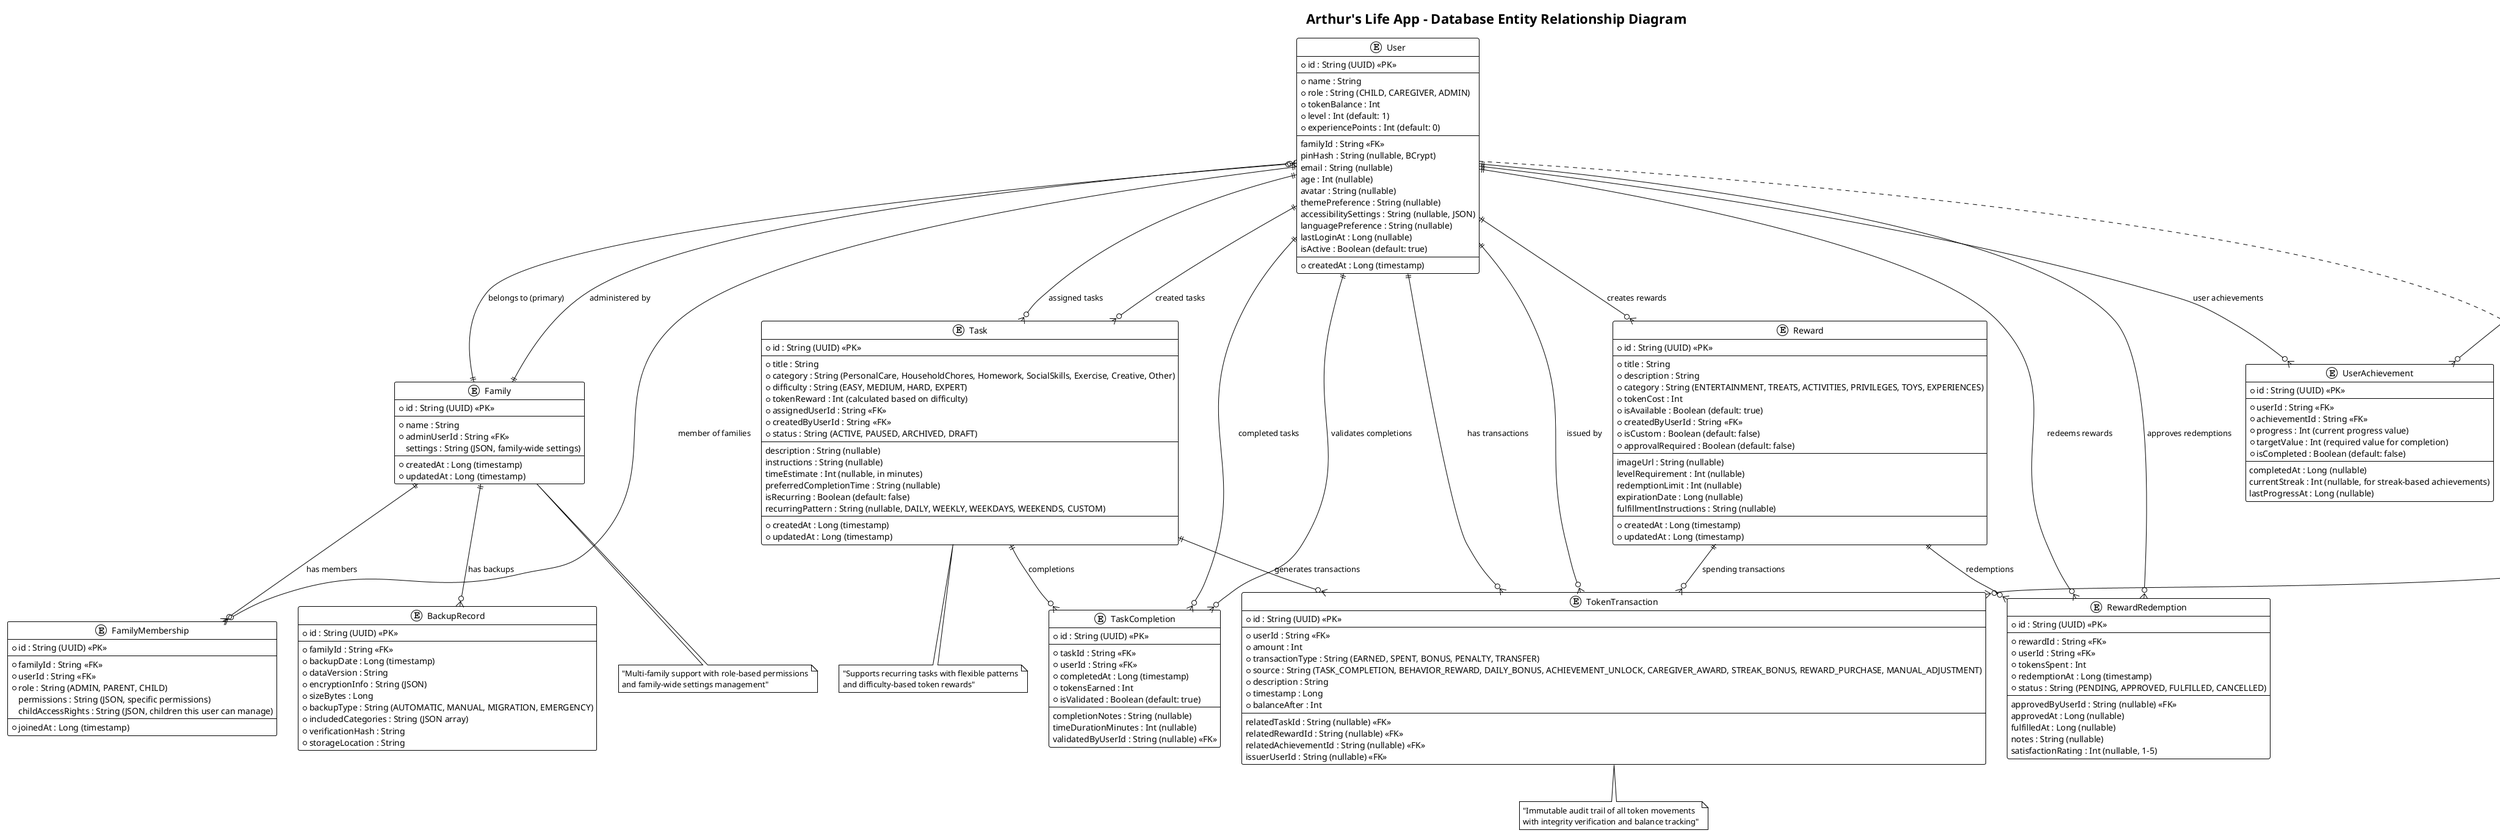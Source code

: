 @startuml database-entity-relationship
!theme plain

title Arthur's Life App - Database Entity Relationship Diagram

!define ENTITY entity

ENTITY User {
  * id : String (UUID) <<PK>>
  --
  * name : String
  * role : String (CHILD, CAREGIVER, ADMIN)
  * tokenBalance : Int
  * level : Int (default: 1)
  * experiencePoints : Int (default: 0)
  --
  familyId : String <<FK>>
  pinHash : String (nullable, BCrypt)
  email : String (nullable)
  age : Int (nullable)
  avatar : String (nullable)
  themePreference : String (nullable)
  accessibilitySettings : String (nullable, JSON)
  languagePreference : String (nullable)
  lastLoginAt : Long (nullable)
  isActive : Boolean (default: true)
  --
  * createdAt : Long (timestamp)
}

ENTITY Family {
  * id : String (UUID) <<PK>>
  --
  * name : String
  * adminUserId : String <<FK>>
  settings : String (JSON, family-wide settings)
  --
  * createdAt : Long (timestamp)
  * updatedAt : Long (timestamp)
}

ENTITY FamilyMembership {
  * id : String (UUID) <<PK>>
  --
  * familyId : String <<FK>>
  * userId : String <<FK>>
  * role : String (ADMIN, PARENT, CHILD)
  permissions : String (JSON, specific permissions)
  childAccessRights : String (JSON, children this user can manage)
  --
  * joinedAt : Long (timestamp)
}

ENTITY Task {
  * id : String (UUID) <<PK>>
  --
  * title : String
  * category : String (PersonalCare, HouseholdChores, Homework, SocialSkills, Exercise, Creative, Other)
  * difficulty : String (EASY, MEDIUM, HARD, EXPERT)
  * tokenReward : Int (calculated based on difficulty)
  * assignedUserId : String <<FK>>
  * createdByUserId : String <<FK>>
  * status : String (ACTIVE, PAUSED, ARCHIVED, DRAFT)
  --
  description : String (nullable)
  instructions : String (nullable)
  timeEstimate : Int (nullable, in minutes)
  preferredCompletionTime : String (nullable)
  isRecurring : Boolean (default: false)
  recurringPattern : String (nullable, DAILY, WEEKLY, WEEKDAYS, WEEKENDS, CUSTOM)
  --
  * createdAt : Long (timestamp)
  * updatedAt : Long (timestamp)
}

ENTITY TaskCompletion {
  * id : String (UUID) <<PK>>
  --
  * taskId : String <<FK>>
  * userId : String <<FK>>
  * completedAt : Long (timestamp)
  * tokensEarned : Int
  * isValidated : Boolean (default: true)
  --
  completionNotes : String (nullable)
  timeDurationMinutes : Int (nullable)
  validatedByUserId : String (nullable) <<FK>>
}

ENTITY TokenTransaction {
  * id : String (UUID) <<PK>>
  --
  * userId : String <<FK>>
  * amount : Int
  * transactionType : String (EARNED, SPENT, BONUS, PENALTY, TRANSFER)
  * source : String (TASK_COMPLETION, BEHAVIOR_REWARD, DAILY_BONUS, ACHIEVEMENT_UNLOCK, CAREGIVER_AWARD, STREAK_BONUS, REWARD_PURCHASE, MANUAL_ADJUSTMENT)
  * description : String
  * timestamp : Long
  * balanceAfter : Int
  --
  relatedTaskId : String (nullable) <<FK>>
  relatedRewardId : String (nullable) <<FK>>
  relatedAchievementId : String (nullable) <<FK>>
  issuerUserId : String (nullable) <<FK>>
}

ENTITY Reward {
  * id : String (UUID) <<PK>>
  --
  * title : String
  * description : String
  * category : String (ENTERTAINMENT, TREATS, ACTIVITIES, PRIVILEGES, TOYS, EXPERIENCES)
  * tokenCost : Int
  * isAvailable : Boolean (default: true)
  * createdByUserId : String <<FK>>
  * isCustom : Boolean (default: false)
  * approvalRequired : Boolean (default: false)
  --
  imageUrl : String (nullable)
  levelRequirement : Int (nullable)
  redemptionLimit : Int (nullable)
  expirationDate : Long (nullable)
  fulfillmentInstructions : String (nullable)
  --
  * createdAt : Long (timestamp)
  * updatedAt : Long (timestamp)
}

ENTITY RewardRedemption {
  * id : String (UUID) <<PK>>
  --
  * rewardId : String <<FK>>
  * userId : String <<FK>>
  * tokensSpent : Int
  * redemptionAt : Long (timestamp)
  * status : String (PENDING, APPROVED, FULFILLED, CANCELLED)
  --
  approvedByUserId : String (nullable) <<FK>>
  approvedAt : Long (nullable)
  fulfilledAt : Long (nullable)
  notes : String (nullable)
  satisfactionRating : Int (nullable, 1-5)
}

ENTITY Achievement {
  * id : String (UUID) <<PK>>
  --
  * name : String
  * description : String
  * category : String (DAILY, WEEKLY, MILESTONE, SPECIAL, STREAK)
  * tokenReward : Int
  * requirement : String (JSON, achievement criteria)
  * badgeImageUrl : String
  * isGlobal : Boolean (default: true)
  * celebrationLevel : String (COMMON, RARE, EPIC, LEGENDARY)
  --
  unlockConditions : String (JSON)
  --
  * createdAt : Long (timestamp)
}

ENTITY UserAchievement {
  * id : String (UUID) <<PK>>
  --
  * userId : String <<FK>>
  * achievementId : String <<FK>>
  * progress : Int (current progress value)
  * targetValue : Int (required value for completion)
  * isCompleted : Boolean (default: false)
  --
  completedAt : Long (nullable)
  currentStreak : Int (nullable, for streak-based achievements)
  lastProgressAt : Long (nullable)
}

ENTITY BackupRecord {
  * id : String (UUID) <<PK>>
  --
  * familyId : String <<FK>>
  * backupDate : Long (timestamp)
  * dataVersion : String
  * encryptionInfo : String (JSON)
  * sizeBytes : Long
  * backupType : String (AUTOMATIC, MANUAL, MIGRATION, EMERGENCY)
  * includedCategories : String (JSON array)
  * verificationHash : String
  * storageLocation : String
}

' Family Relationships
User }o--|| Family : "belongs to (primary)"
Family ||--o{ FamilyMembership : "has members"
User ||--o{ FamilyMembership : "member of families"
Family ||--o{ BackupRecord : "has backups"
Family ||--o| User : "administered by"

' Task Relationships
User ||--o{ Task : "assigned tasks"
User ||--o{ Task : "created tasks"
User ||--o{ TaskCompletion : "completed tasks"
Task ||--o{ TaskCompletion : "completions"
User ||--o{ TaskCompletion : "validates completions"

' Token Economy Relationships
User ||--o{ TokenTransaction : "has transactions"
Task ||--o{ TokenTransaction : "generates transactions"
Reward ||--o{ TokenTransaction : "spending transactions"
Achievement ||--o{ TokenTransaction : "reward transactions"
User ||--o{ TokenTransaction : "issued by"

' Reward System Relationships
User ||--o{ Reward : "creates rewards"
User ||--o{ RewardRedemption : "redeems rewards"
Reward ||--o{ RewardRedemption : "redemptions"
User ||--o{ RewardRedemption : "approves redemptions"

' Achievement System Relationships
User ||--o{ UserAchievement : "user achievements"
Achievement ||--o{ UserAchievement : "earned by users"

' Composite Relationships Notes
note bottom of User : "Central entity with role-based access:\n- CHILD: Limited permissions\n- CAREGIVER: Management permissions\n- ADMIN: Full system access"

note bottom of TokenTransaction : "Immutable audit trail of all token movements\nwith integrity verification and balance tracking"

note bottom of Task : "Supports recurring tasks with flexible patterns\nand difficulty-based token rewards"

note bottom of Achievement : "Gamification system with streak tracking\nand celebration levels for user engagement"

note bottom of Family : "Multi-family support with role-based permissions\nand family-wide settings management"

@enduml